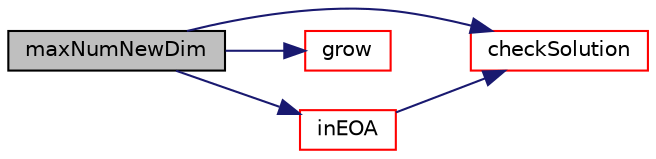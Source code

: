 digraph "maxNumNewDim"
{
  bgcolor="transparent";
  edge [fontname="Helvetica",fontsize="10",labelfontname="Helvetica",labelfontsize="10"];
  node [fontname="Helvetica",fontsize="10",shape=record];
  rankdir="LR";
  Node98 [label="maxNumNewDim",height=0.2,width=0.4,color="black", fillcolor="grey75", style="filled", fontcolor="black"];
  Node98 -> Node99 [color="midnightblue",fontsize="10",style="solid",fontname="Helvetica"];
  Node99 [label="checkSolution",height=0.2,width=0.4,color="red",URL="$a31125.html#a974b0bc5cdb1512841c7f5bc61911ccc",tooltip="If phiq is not in the EOA, then the mapping is computed. "];
  Node98 -> Node106 [color="midnightblue",fontsize="10",style="solid",fontname="Helvetica"];
  Node106 [label="grow",height=0.2,width=0.4,color="red",URL="$a31125.html#a69052fb33bf4bc16889a47a85435f21e",tooltip="More details about the minimum-volume ellipsoid covering an. "];
  Node98 -> Node109 [color="midnightblue",fontsize="10",style="solid",fontname="Helvetica"];
  Node109 [label="inEOA",height=0.2,width=0.4,color="red",URL="$a31125.html#a0dc6116c32e255c82471bb6ccc7cb6cb",tooltip="To RETRIEVE the mapping from the stored chemPoint phi, the query. "];
  Node109 -> Node99 [color="midnightblue",fontsize="10",style="solid",fontname="Helvetica"];
}
